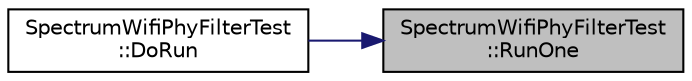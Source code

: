 digraph "SpectrumWifiPhyFilterTest::RunOne"
{
 // LATEX_PDF_SIZE
  edge [fontname="Helvetica",fontsize="10",labelfontname="Helvetica",labelfontsize="10"];
  node [fontname="Helvetica",fontsize="10",shape=record];
  rankdir="RL";
  Node1 [label="SpectrumWifiPhyFilterTest\l::RunOne",height=0.2,width=0.4,color="black", fillcolor="grey75", style="filled", fontcolor="black",tooltip="Run one function."];
  Node1 -> Node2 [dir="back",color="midnightblue",fontsize="10",style="solid",fontname="Helvetica"];
  Node2 [label="SpectrumWifiPhyFilterTest\l::DoRun",height=0.2,width=0.4,color="black", fillcolor="white", style="filled",URL="$class_spectrum_wifi_phy_filter_test.html#a95c1996955fd11522281233a96296c31",tooltip="Implementation to actually run this TestCase."];
}
